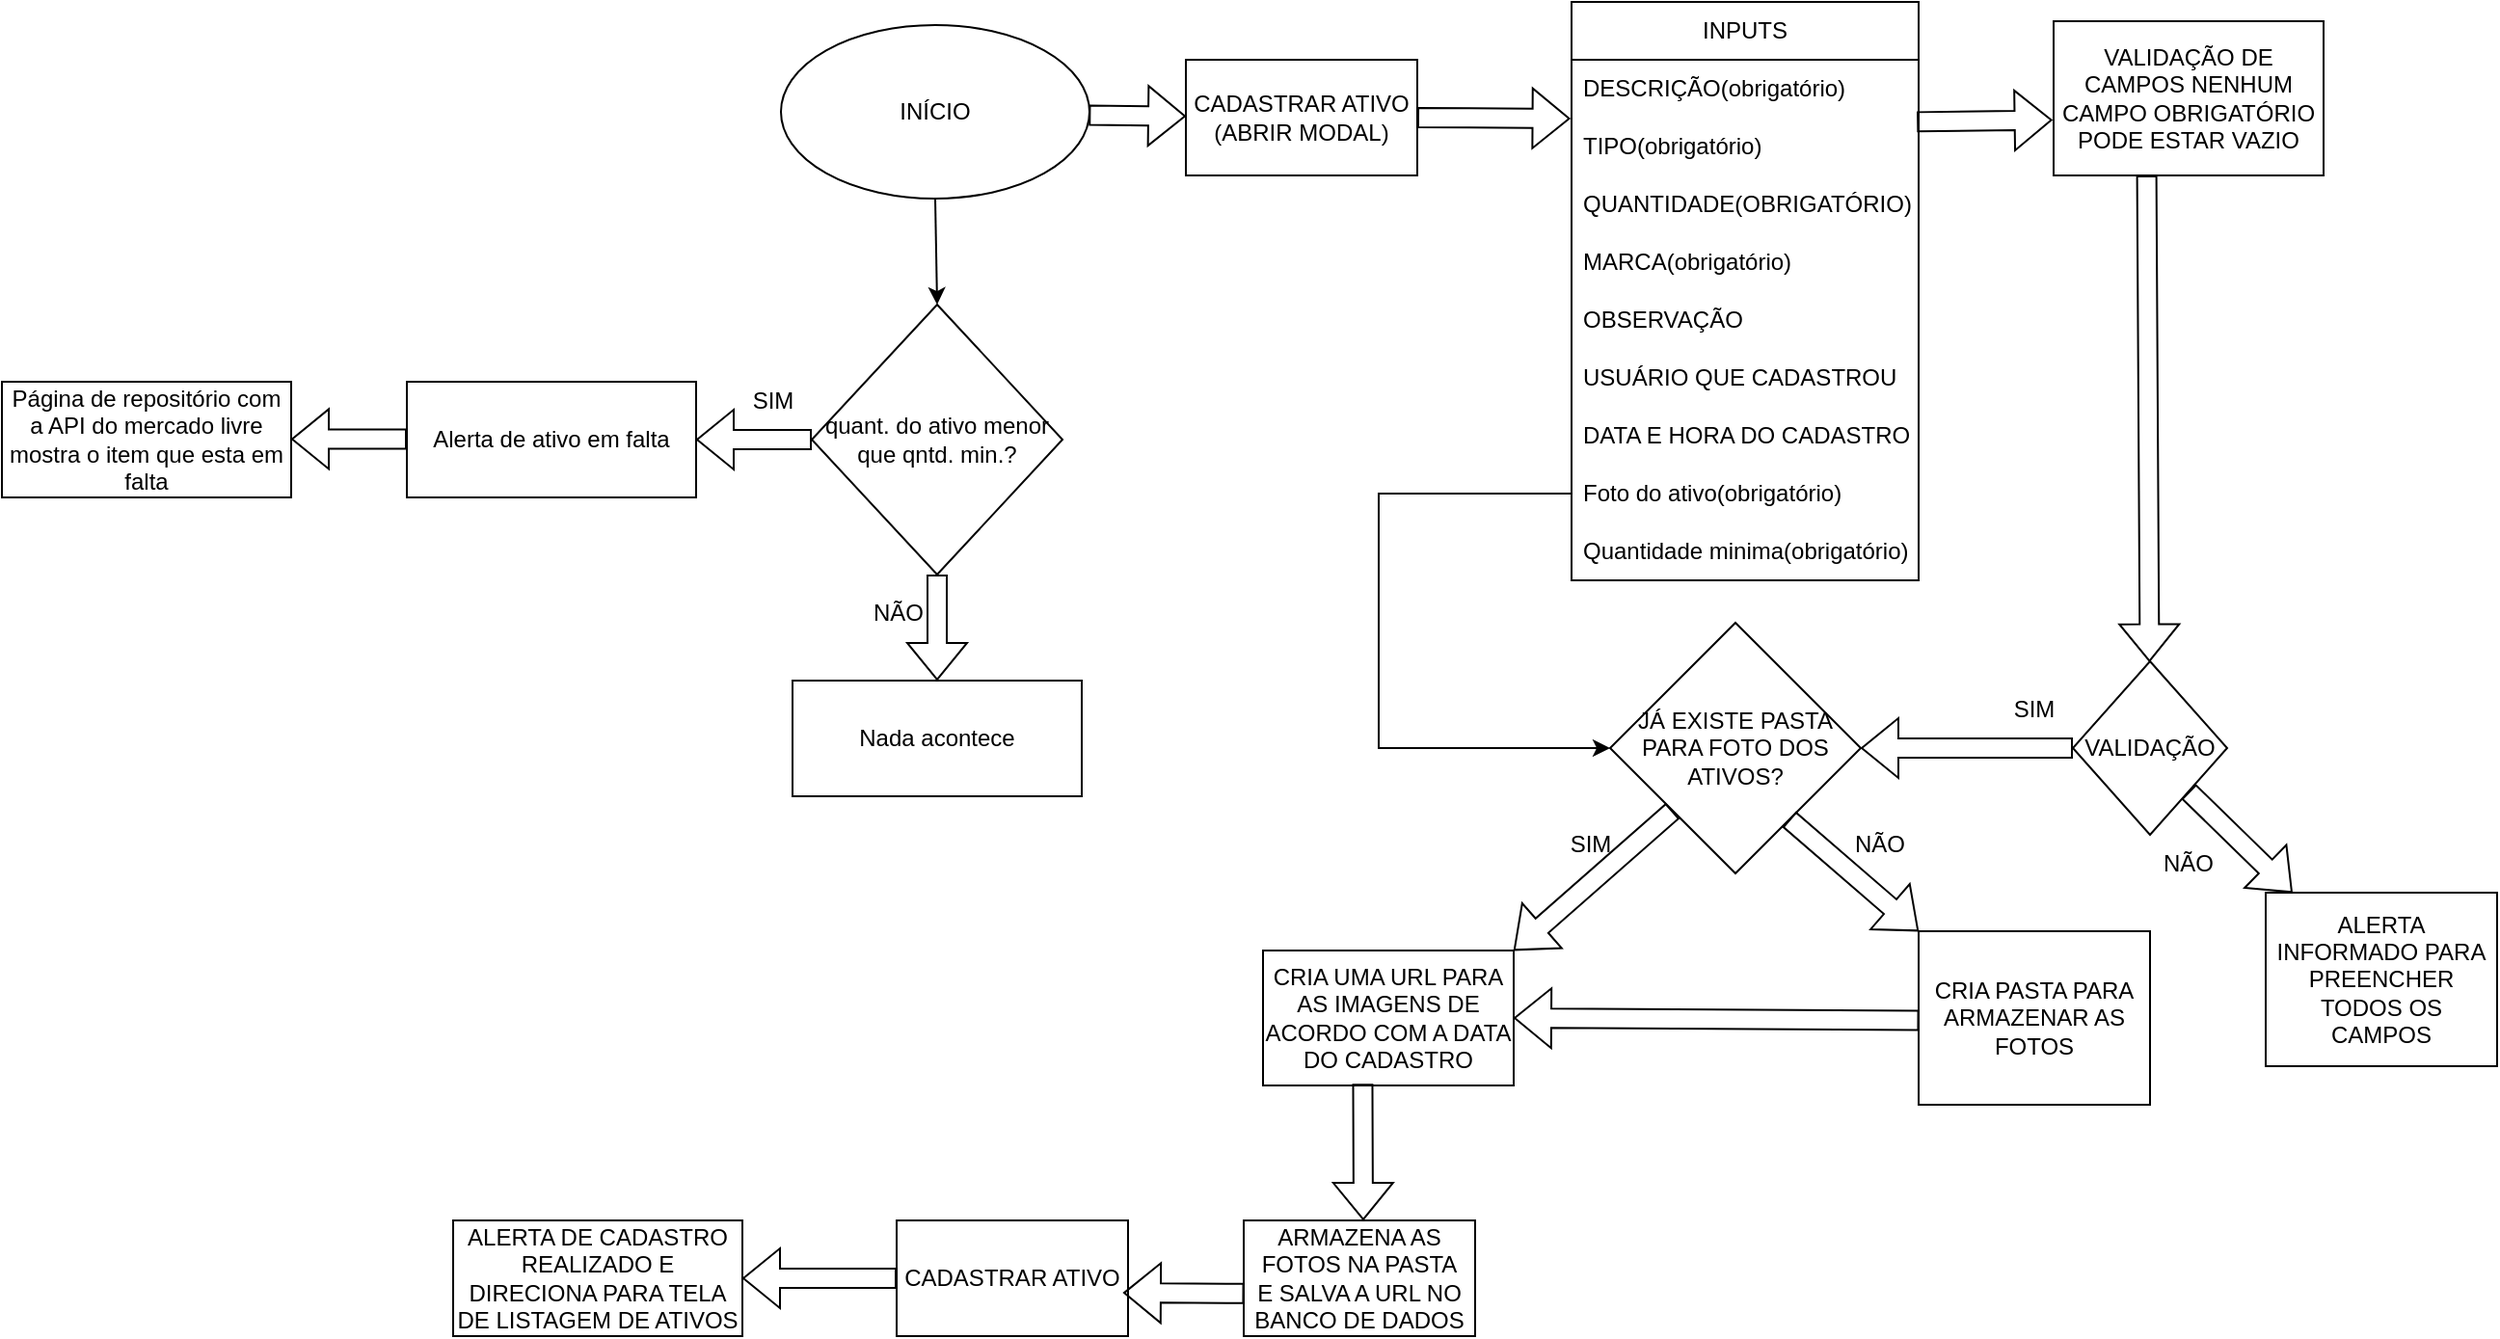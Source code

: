 <mxfile version="26.0.16">
  <diagram name="Página-1" id="8-urRTg2ksUK8pmYgMZj">
    <mxGraphModel dx="2159" dy="743" grid="1" gridSize="10" guides="1" tooltips="1" connect="1" arrows="1" fold="1" page="1" pageScale="1" pageWidth="827" pageHeight="1169" math="0" shadow="0">
      <root>
        <mxCell id="0" />
        <mxCell id="1" parent="0" />
        <mxCell id="3HYRBlNdvJFizkfq-V-y-1" value="INÍCIO" style="ellipse;whiteSpace=wrap;html=1;" parent="1" vertex="1">
          <mxGeometry x="10" y="20" width="160" height="90" as="geometry" />
        </mxCell>
        <mxCell id="3HYRBlNdvJFizkfq-V-y-2" value="INPUTS" style="swimlane;fontStyle=0;childLayout=stackLayout;horizontal=1;startSize=30;horizontalStack=0;resizeParent=1;resizeParentMax=0;resizeLast=0;collapsible=1;marginBottom=0;whiteSpace=wrap;html=1;" parent="1" vertex="1">
          <mxGeometry x="420" y="8" width="180" height="300" as="geometry">
            <mxRectangle x="290" y="20" width="80" height="30" as="alternateBounds" />
          </mxGeometry>
        </mxCell>
        <mxCell id="3HYRBlNdvJFizkfq-V-y-3" value="DESCRIÇÃO(obrigatório)" style="text;strokeColor=none;fillColor=none;align=left;verticalAlign=middle;spacingLeft=4;spacingRight=4;overflow=hidden;points=[[0,0.5],[1,0.5]];portConstraint=eastwest;rotatable=0;whiteSpace=wrap;html=1;" parent="3HYRBlNdvJFizkfq-V-y-2" vertex="1">
          <mxGeometry y="30" width="180" height="30" as="geometry" />
        </mxCell>
        <mxCell id="3HYRBlNdvJFizkfq-V-y-4" value="TIPO(obrigatório)" style="text;strokeColor=none;fillColor=none;align=left;verticalAlign=middle;spacingLeft=4;spacingRight=4;overflow=hidden;points=[[0,0.5],[1,0.5]];portConstraint=eastwest;rotatable=0;whiteSpace=wrap;html=1;" parent="3HYRBlNdvJFizkfq-V-y-2" vertex="1">
          <mxGeometry y="60" width="180" height="30" as="geometry" />
        </mxCell>
        <mxCell id="xr16jAEXJwI2Qnev0PgR-2" value="QUANTIDADE(OBRIGATÓRIO)" style="text;strokeColor=none;fillColor=none;align=left;verticalAlign=middle;spacingLeft=4;spacingRight=4;overflow=hidden;points=[[0,0.5],[1,0.5]];portConstraint=eastwest;rotatable=0;whiteSpace=wrap;html=1;" parent="3HYRBlNdvJFizkfq-V-y-2" vertex="1">
          <mxGeometry y="90" width="180" height="30" as="geometry" />
        </mxCell>
        <mxCell id="3HYRBlNdvJFizkfq-V-y-5" value="MARCA(obrigatório)" style="text;strokeColor=none;fillColor=none;align=left;verticalAlign=middle;spacingLeft=4;spacingRight=4;overflow=hidden;points=[[0,0.5],[1,0.5]];portConstraint=eastwest;rotatable=0;whiteSpace=wrap;html=1;" parent="3HYRBlNdvJFizkfq-V-y-2" vertex="1">
          <mxGeometry y="120" width="180" height="30" as="geometry" />
        </mxCell>
        <mxCell id="3HYRBlNdvJFizkfq-V-y-9" value="OBSERVAÇÃO" style="text;strokeColor=none;fillColor=none;align=left;verticalAlign=middle;spacingLeft=4;spacingRight=4;overflow=hidden;points=[[0,0.5],[1,0.5]];portConstraint=eastwest;rotatable=0;whiteSpace=wrap;html=1;" parent="3HYRBlNdvJFizkfq-V-y-2" vertex="1">
          <mxGeometry y="150" width="180" height="30" as="geometry" />
        </mxCell>
        <mxCell id="3HYRBlNdvJFizkfq-V-y-24" value="&lt;div&gt;USUÁRIO QUE CADASTROU&lt;/div&gt;" style="text;strokeColor=none;fillColor=none;align=left;verticalAlign=middle;spacingLeft=4;spacingRight=4;overflow=hidden;points=[[0,0.5],[1,0.5]];portConstraint=eastwest;rotatable=0;whiteSpace=wrap;html=1;" parent="3HYRBlNdvJFizkfq-V-y-2" vertex="1">
          <mxGeometry y="180" width="180" height="30" as="geometry" />
        </mxCell>
        <mxCell id="3HYRBlNdvJFizkfq-V-y-23" value="DATA E HORA DO CADASTRO" style="text;strokeColor=none;fillColor=none;align=left;verticalAlign=middle;spacingLeft=4;spacingRight=4;overflow=hidden;points=[[0,0.5],[1,0.5]];portConstraint=eastwest;rotatable=0;whiteSpace=wrap;html=1;" parent="3HYRBlNdvJFizkfq-V-y-2" vertex="1">
          <mxGeometry y="210" width="180" height="30" as="geometry" />
        </mxCell>
        <mxCell id="A4JTVdD2mBBCTn9CY4UU-2" value="Foto do ativo(obrigatório)&lt;span style=&quot;color: rgba(0, 0, 0, 0); font-family: monospace; font-size: 0px; text-wrap-mode: nowrap;&quot;&gt;%3CmxGraphModel%3E%3Croot%3E%3CmxCell%20id%3D%220%22%2F%3E%3CmxCell%20id%3D%221%22%20parent%3D%220%22%2F%3E%3CmxCell%20id%3D%222%22%20value%3D%22%26lt%3Bdiv%26gt%3BUSU%C3%81RIO%20QUE%20CADASTROU%26lt%3B%2Fdiv%26gt%3B%22%20style%3D%22text%3BstrokeColor%3Dnone%3BfillColor%3Dnone%3Balign%3Dleft%3BverticalAlign%3Dmiddle%3BspacingLeft%3D4%3BspacingRight%3D4%3Boverflow%3Dhidden%3Bpoints%3D%5B%5B0%2C0.5%5D%2C%5B1%2C0.5%5D%5D%3BportConstraint%3Deastwest%3Brotatable%3D0%3BwhiteSpace%3Dwrap%3Bhtml%3D1%3B%22%20vertex%3D%221%22%20parent%3D%221%22%3E%3CmxGeometry%20x%3D%22420%22%20y%3D%22188%22%20width%3D%22180%22%20height%3D%2230%22%20as%3D%22geometry%22%2F%3E%3C%2FmxCell%3E%3C%2Froot%3E%3C%2FmxGraphModel%3E&lt;/span&gt;" style="text;strokeColor=none;fillColor=none;align=left;verticalAlign=middle;spacingLeft=4;spacingRight=4;overflow=hidden;points=[[0,0.5],[1,0.5]];portConstraint=eastwest;rotatable=0;whiteSpace=wrap;html=1;" parent="3HYRBlNdvJFizkfq-V-y-2" vertex="1">
          <mxGeometry y="240" width="180" height="30" as="geometry" />
        </mxCell>
        <mxCell id="A4JTVdD2mBBCTn9CY4UU-1" value="Quantidade minima(obrigatório)" style="text;strokeColor=none;fillColor=none;align=left;verticalAlign=middle;spacingLeft=4;spacingRight=4;overflow=hidden;points=[[0,0.5],[1,0.5]];portConstraint=eastwest;rotatable=0;whiteSpace=wrap;html=1;" parent="3HYRBlNdvJFizkfq-V-y-2" vertex="1">
          <mxGeometry y="270" width="180" height="30" as="geometry" />
        </mxCell>
        <mxCell id="3HYRBlNdvJFizkfq-V-y-6" value="" style="shape=flexArrow;endArrow=classic;html=1;rounded=0;exitX=0.998;exitY=0.519;exitDx=0;exitDy=0;exitPerimeter=0;" parent="1" source="3HYRBlNdvJFizkfq-V-y-1" target="3HYRBlNdvJFizkfq-V-y-7" edge="1">
          <mxGeometry width="50" height="50" relative="1" as="geometry">
            <mxPoint x="240" y="100" as="sourcePoint" />
            <mxPoint x="280" y="68" as="targetPoint" />
          </mxGeometry>
        </mxCell>
        <mxCell id="3HYRBlNdvJFizkfq-V-y-7" value="CADASTRAR ATIVO&lt;div&gt;(ABRIR MODAL)&lt;/div&gt;" style="rounded=0;whiteSpace=wrap;html=1;" parent="1" vertex="1">
          <mxGeometry x="220" y="38" width="120" height="60" as="geometry" />
        </mxCell>
        <mxCell id="3HYRBlNdvJFizkfq-V-y-8" value="" style="shape=flexArrow;endArrow=classic;html=1;rounded=0;exitX=1;exitY=0.5;exitDx=0;exitDy=0;entryX=-0.004;entryY=0.016;entryDx=0;entryDy=0;entryPerimeter=0;" parent="1" source="3HYRBlNdvJFizkfq-V-y-7" target="3HYRBlNdvJFizkfq-V-y-4" edge="1">
          <mxGeometry width="50" height="50" relative="1" as="geometry">
            <mxPoint x="370" y="90" as="sourcePoint" />
            <mxPoint x="420" y="68" as="targetPoint" />
          </mxGeometry>
        </mxCell>
        <mxCell id="3HYRBlNdvJFizkfq-V-y-10" value="" style="shape=flexArrow;endArrow=classic;html=1;rounded=0;exitX=0.995;exitY=0.073;exitDx=0;exitDy=0;exitPerimeter=0;entryX=-0.005;entryY=0.64;entryDx=0;entryDy=0;entryPerimeter=0;" parent="1" source="3HYRBlNdvJFizkfq-V-y-4" target="3HYRBlNdvJFizkfq-V-y-11" edge="1">
          <mxGeometry width="50" height="50" relative="1" as="geometry">
            <mxPoint x="590" y="90" as="sourcePoint" />
            <mxPoint x="660" y="70" as="targetPoint" />
          </mxGeometry>
        </mxCell>
        <mxCell id="3HYRBlNdvJFizkfq-V-y-11" value="VALIDAÇÃO DE CAMPOS NENHUM CAMPO OBRIGATÓRIO PODE ESTAR VAZIO" style="rounded=0;whiteSpace=wrap;html=1;" parent="1" vertex="1">
          <mxGeometry x="670" y="18" width="140" height="80" as="geometry" />
        </mxCell>
        <mxCell id="3HYRBlNdvJFizkfq-V-y-12" value="" style="shape=flexArrow;endArrow=classic;html=1;rounded=0;exitX=0.345;exitY=0.999;exitDx=0;exitDy=0;exitPerimeter=0;" parent="1" source="3HYRBlNdvJFizkfq-V-y-11" target="3HYRBlNdvJFizkfq-V-y-13" edge="1">
          <mxGeometry width="50" height="50" relative="1" as="geometry">
            <mxPoint x="715" y="100" as="sourcePoint" />
            <mxPoint x="720" y="200" as="targetPoint" />
          </mxGeometry>
        </mxCell>
        <mxCell id="3HYRBlNdvJFizkfq-V-y-13" value="VALIDAÇÃO" style="rhombus;whiteSpace=wrap;html=1;" parent="1" vertex="1">
          <mxGeometry x="680" y="350" width="80" height="90" as="geometry" />
        </mxCell>
        <mxCell id="3HYRBlNdvJFizkfq-V-y-14" value="" style="shape=flexArrow;endArrow=classic;html=1;rounded=0;exitX=0;exitY=0.5;exitDx=0;exitDy=0;entryX=1;entryY=0.5;entryDx=0;entryDy=0;" parent="1" source="3HYRBlNdvJFizkfq-V-y-13" edge="1">
          <mxGeometry width="50" height="50" relative="1" as="geometry">
            <mxPoint x="590" y="330" as="sourcePoint" />
            <mxPoint x="570" y="395.0" as="targetPoint" />
          </mxGeometry>
        </mxCell>
        <mxCell id="3HYRBlNdvJFizkfq-V-y-15" value="CADASTRAR ATIVO" style="rounded=0;whiteSpace=wrap;html=1;" parent="1" vertex="1">
          <mxGeometry x="70" y="640" width="120" height="60" as="geometry" />
        </mxCell>
        <mxCell id="3HYRBlNdvJFizkfq-V-y-16" value="SIM" style="text;strokeColor=none;align=center;fillColor=none;html=1;verticalAlign=middle;whiteSpace=wrap;rounded=0;" parent="1" vertex="1">
          <mxGeometry x="630" y="360" width="60" height="30" as="geometry" />
        </mxCell>
        <mxCell id="3HYRBlNdvJFizkfq-V-y-17" value="" style="shape=flexArrow;endArrow=classic;html=1;rounded=0;exitX=1;exitY=1;exitDx=0;exitDy=0;" parent="1" source="3HYRBlNdvJFizkfq-V-y-13" target="3HYRBlNdvJFizkfq-V-y-18" edge="1">
          <mxGeometry width="50" height="50" relative="1" as="geometry">
            <mxPoint x="730" y="490" as="sourcePoint" />
            <mxPoint x="720" y="500" as="targetPoint" />
          </mxGeometry>
        </mxCell>
        <mxCell id="3HYRBlNdvJFizkfq-V-y-18" value="ALERTA INFORMADO PARA PREENCHER TODOS OS CAMPOS" style="rounded=0;whiteSpace=wrap;html=1;" parent="1" vertex="1">
          <mxGeometry x="780" y="470" width="120" height="90" as="geometry" />
        </mxCell>
        <mxCell id="3HYRBlNdvJFizkfq-V-y-20" value="NÃO" style="text;strokeColor=none;align=center;fillColor=none;html=1;verticalAlign=middle;whiteSpace=wrap;rounded=0;" parent="1" vertex="1">
          <mxGeometry x="710" y="440" width="60" height="30" as="geometry" />
        </mxCell>
        <mxCell id="3HYRBlNdvJFizkfq-V-y-21" value="" style="shape=flexArrow;endArrow=classic;html=1;rounded=0;exitX=0;exitY=0.5;exitDx=0;exitDy=0;" parent="1" source="3HYRBlNdvJFizkfq-V-y-15" target="3HYRBlNdvJFizkfq-V-y-22" edge="1">
          <mxGeometry width="50" height="50" relative="1" as="geometry">
            <mxPoint x="40" y="775" as="sourcePoint" />
            <mxPoint x="-10" y="670" as="targetPoint" />
          </mxGeometry>
        </mxCell>
        <mxCell id="3HYRBlNdvJFizkfq-V-y-22" value="ALERTA DE CADASTRO REALIZADO E DIRECIONA PARA TELA DE LISTAGEM DE ATIVOS" style="rounded=0;whiteSpace=wrap;html=1;" parent="1" vertex="1">
          <mxGeometry x="-160" y="640" width="150" height="60" as="geometry" />
        </mxCell>
        <mxCell id="FMjs1E__UIAP42rGmkns-1" value="" style="endArrow=classic;html=1;rounded=0;exitX=0.5;exitY=1;exitDx=0;exitDy=0;entryX=0.5;entryY=0;entryDx=0;entryDy=0;" edge="1" parent="1" source="3HYRBlNdvJFizkfq-V-y-1" target="FMjs1E__UIAP42rGmkns-2">
          <mxGeometry width="50" height="50" relative="1" as="geometry">
            <mxPoint x="190" y="220" as="sourcePoint" />
            <mxPoint x="230" y="293" as="targetPoint" />
          </mxGeometry>
        </mxCell>
        <mxCell id="FMjs1E__UIAP42rGmkns-2" value="quant. do ativo menor que qntd. min.?" style="rhombus;whiteSpace=wrap;html=1;" vertex="1" parent="1">
          <mxGeometry x="26" y="165" width="130" height="140" as="geometry" />
        </mxCell>
        <mxCell id="FMjs1E__UIAP42rGmkns-3" value="" style="shape=flexArrow;endArrow=classic;html=1;rounded=0;exitX=0.5;exitY=1;exitDx=0;exitDy=0;" edge="1" parent="1" source="FMjs1E__UIAP42rGmkns-2">
          <mxGeometry width="50" height="50" relative="1" as="geometry">
            <mxPoint x="96" y="314.5" as="sourcePoint" />
            <mxPoint x="91" y="360" as="targetPoint" />
          </mxGeometry>
        </mxCell>
        <mxCell id="FMjs1E__UIAP42rGmkns-4" value="SIM" style="text;strokeColor=none;align=center;fillColor=none;html=1;verticalAlign=middle;whiteSpace=wrap;rounded=0;" vertex="1" parent="1">
          <mxGeometry x="-24" y="200" width="60" height="30" as="geometry" />
        </mxCell>
        <mxCell id="FMjs1E__UIAP42rGmkns-5" value="NÃO" style="text;strokeColor=none;align=center;fillColor=none;html=1;verticalAlign=middle;whiteSpace=wrap;rounded=0;" vertex="1" parent="1">
          <mxGeometry x="41" y="310" width="60" height="30" as="geometry" />
        </mxCell>
        <mxCell id="FMjs1E__UIAP42rGmkns-6" value="" style="shape=flexArrow;endArrow=classic;html=1;rounded=0;exitX=0;exitY=0.5;exitDx=0;exitDy=0;" edge="1" parent="1" source="FMjs1E__UIAP42rGmkns-2">
          <mxGeometry width="50" height="50" relative="1" as="geometry">
            <mxPoint x="-24" y="193" as="sourcePoint" />
            <mxPoint x="-34" y="235" as="targetPoint" />
          </mxGeometry>
        </mxCell>
        <mxCell id="FMjs1E__UIAP42rGmkns-8" value="Alerta de ativo em falta" style="rounded=0;whiteSpace=wrap;html=1;" vertex="1" parent="1">
          <mxGeometry x="-184" y="205" width="150" height="60" as="geometry" />
        </mxCell>
        <mxCell id="FMjs1E__UIAP42rGmkns-9" value="" style="shape=flexArrow;endArrow=classic;html=1;rounded=0;exitX=0;exitY=0.5;exitDx=0;exitDy=0;" edge="1" parent="1">
          <mxGeometry width="50" height="50" relative="1" as="geometry">
            <mxPoint x="-184" y="234.71" as="sourcePoint" />
            <mxPoint x="-244" y="234.71" as="targetPoint" />
          </mxGeometry>
        </mxCell>
        <mxCell id="FMjs1E__UIAP42rGmkns-10" value="Página de repositório com a API do mercado livre mostra o item que esta em falta" style="rounded=0;whiteSpace=wrap;html=1;" vertex="1" parent="1">
          <mxGeometry x="-394" y="205" width="150" height="60" as="geometry" />
        </mxCell>
        <mxCell id="FMjs1E__UIAP42rGmkns-11" value="Nada acontece" style="rounded=0;whiteSpace=wrap;html=1;" vertex="1" parent="1">
          <mxGeometry x="16" y="360" width="150" height="60" as="geometry" />
        </mxCell>
        <mxCell id="FMjs1E__UIAP42rGmkns-12" value="" style="endArrow=classic;html=1;rounded=0;exitX=0;exitY=0.5;exitDx=0;exitDy=0;entryX=0;entryY=0.5;entryDx=0;entryDy=0;" edge="1" parent="1" source="A4JTVdD2mBBCTn9CY4UU-2" target="FMjs1E__UIAP42rGmkns-14">
          <mxGeometry width="50" height="50" relative="1" as="geometry">
            <mxPoint x="300" y="305" as="sourcePoint" />
            <mxPoint x="420.6" y="399.74" as="targetPoint" />
            <Array as="points">
              <mxPoint x="320" y="263" />
              <mxPoint x="320" y="395" />
            </Array>
          </mxGeometry>
        </mxCell>
        <mxCell id="FMjs1E__UIAP42rGmkns-14" value="JÁ EXISTE PASTA PARA FOTO DOS ATIVOS?" style="rhombus;whiteSpace=wrap;html=1;" vertex="1" parent="1">
          <mxGeometry x="440" y="330" width="130" height="130" as="geometry" />
        </mxCell>
        <mxCell id="FMjs1E__UIAP42rGmkns-15" value="" style="shape=flexArrow;endArrow=classic;html=1;rounded=0;exitX=0;exitY=1;exitDx=0;exitDy=0;entryX=1;entryY=0;entryDx=0;entryDy=0;" edge="1" parent="1" source="FMjs1E__UIAP42rGmkns-14" target="FMjs1E__UIAP42rGmkns-20">
          <mxGeometry width="50" height="50" relative="1" as="geometry">
            <mxPoint x="330" y="470" as="sourcePoint" />
            <mxPoint x="390" y="500" as="targetPoint" />
          </mxGeometry>
        </mxCell>
        <mxCell id="FMjs1E__UIAP42rGmkns-16" value="" style="shape=flexArrow;endArrow=classic;html=1;rounded=0;exitX=0.714;exitY=0.784;exitDx=0;exitDy=0;exitPerimeter=0;" edge="1" parent="1" source="FMjs1E__UIAP42rGmkns-14">
          <mxGeometry width="50" height="50" relative="1" as="geometry">
            <mxPoint x="330" y="470" as="sourcePoint" />
            <mxPoint x="600" y="490" as="targetPoint" />
          </mxGeometry>
        </mxCell>
        <mxCell id="FMjs1E__UIAP42rGmkns-17" value="CRIA PASTA PARA ARMAZENAR AS FOTOS" style="rounded=0;whiteSpace=wrap;html=1;" vertex="1" parent="1">
          <mxGeometry x="600" y="490" width="120" height="90" as="geometry" />
        </mxCell>
        <mxCell id="FMjs1E__UIAP42rGmkns-18" value="NÃO" style="text;strokeColor=none;align=center;fillColor=none;html=1;verticalAlign=middle;whiteSpace=wrap;rounded=0;" vertex="1" parent="1">
          <mxGeometry x="550" y="430" width="60" height="30" as="geometry" />
        </mxCell>
        <mxCell id="FMjs1E__UIAP42rGmkns-19" value="SIM" style="text;strokeColor=none;align=center;fillColor=none;html=1;verticalAlign=middle;whiteSpace=wrap;rounded=0;" vertex="1" parent="1">
          <mxGeometry x="400" y="430" width="60" height="30" as="geometry" />
        </mxCell>
        <mxCell id="FMjs1E__UIAP42rGmkns-20" value="CRIA UMA URL PARA AS IMAGENS DE ACORDO COM A DATA DO CADASTRO" style="rounded=0;whiteSpace=wrap;html=1;" vertex="1" parent="1">
          <mxGeometry x="260" y="500" width="130" height="70" as="geometry" />
        </mxCell>
        <mxCell id="FMjs1E__UIAP42rGmkns-21" value="" style="shape=flexArrow;endArrow=classic;html=1;rounded=0;entryX=1;entryY=0.5;entryDx=0;entryDy=0;exitX=0.002;exitY=0.514;exitDx=0;exitDy=0;exitPerimeter=0;" edge="1" parent="1" source="FMjs1E__UIAP42rGmkns-17" target="FMjs1E__UIAP42rGmkns-20">
          <mxGeometry width="50" height="50" relative="1" as="geometry">
            <mxPoint x="580" y="535" as="sourcePoint" />
            <mxPoint x="570" y="585" as="targetPoint" />
          </mxGeometry>
        </mxCell>
        <mxCell id="FMjs1E__UIAP42rGmkns-23" value="" style="shape=flexArrow;endArrow=classic;html=1;rounded=0;exitX=0.398;exitY=0.987;exitDx=0;exitDy=0;exitPerimeter=0;" edge="1" parent="1" source="FMjs1E__UIAP42rGmkns-20">
          <mxGeometry width="50" height="50" relative="1" as="geometry">
            <mxPoint x="310" y="620" as="sourcePoint" />
            <mxPoint x="312" y="640" as="targetPoint" />
          </mxGeometry>
        </mxCell>
        <mxCell id="FMjs1E__UIAP42rGmkns-24" value="ARMAZENA AS FOTOS NA PASTA&lt;div&gt;E SALVA A URL NO BANCO DE DADOS&lt;/div&gt;" style="rounded=0;whiteSpace=wrap;html=1;" vertex="1" parent="1">
          <mxGeometry x="250" y="640" width="120" height="60" as="geometry" />
        </mxCell>
        <mxCell id="FMjs1E__UIAP42rGmkns-25" value="" style="shape=flexArrow;endArrow=classic;html=1;rounded=0;exitX=0.002;exitY=0.632;exitDx=0;exitDy=0;exitPerimeter=0;entryX=0.979;entryY=0.626;entryDx=0;entryDy=0;entryPerimeter=0;" edge="1" parent="1" source="FMjs1E__UIAP42rGmkns-24" target="3HYRBlNdvJFizkfq-V-y-15">
          <mxGeometry width="50" height="50" relative="1" as="geometry">
            <mxPoint x="90" y="660" as="sourcePoint" />
            <mxPoint x="510" y="675" as="targetPoint" />
          </mxGeometry>
        </mxCell>
      </root>
    </mxGraphModel>
  </diagram>
</mxfile>
